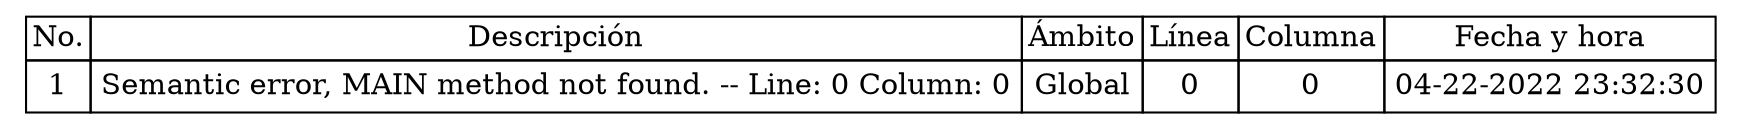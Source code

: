 
	digraph {
		tablaSimbolos [
		  shape=plaintext
		  label=<
			<table border='0' cellborder='1' color='black' cellspacing='0'>
			  <tr>
				  <td>No.</td>
				  <td>Descripción</td>
				  <td>Ámbito</td>
				  <td>Línea</td>
				  <td>Columna</td>
				  <td>Fecha y hora</td>
			  </tr>
	
<tr>
<td cellpadding='4'>
1
</td>
<td cellpadding='4'>Semantic error, MAIN method not found. -- Line: 0 Column: 0
</td>
<td cellpadding='4'>Global
</td>
<td cellpadding='4'>0
</td>
<td cellpadding='4'>
0
</td>
<td cellpadding='4'>
04-22-2022 23:32:30
</td>
</tr>

		</table>
		>];
	}
	